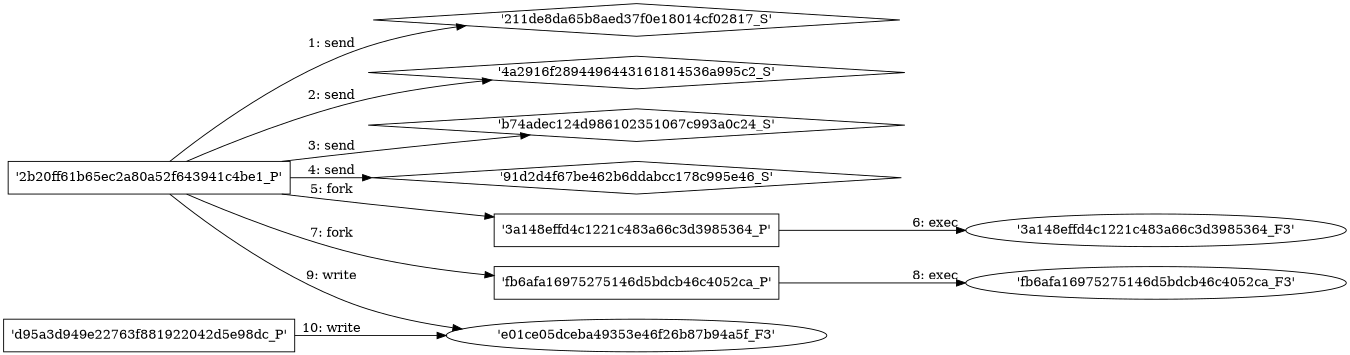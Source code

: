 digraph "D:\Learning\Paper\apt\基于CTI的攻击预警\Dataset\攻击图\ASGfromALLCTI\Threat Roundup for March 8 to March 15.dot" {
rankdir="LR"
size="9"
fixedsize="false"
splines="true"
nodesep=0.3
ranksep=0
fontsize=10
overlap="scalexy"
engine= "neato"
	"'211de8da65b8aed37f0e18014cf02817_S'" [node_type=Socket shape=diamond]
	"'2b20ff61b65ec2a80a52f643941c4be1_P'" [node_type=Process shape=box]
	"'2b20ff61b65ec2a80a52f643941c4be1_P'" -> "'211de8da65b8aed37f0e18014cf02817_S'" [label="1: send"]
	"'4a2916f2894496443161814536a995c2_S'" [node_type=Socket shape=diamond]
	"'2b20ff61b65ec2a80a52f643941c4be1_P'" [node_type=Process shape=box]
	"'2b20ff61b65ec2a80a52f643941c4be1_P'" -> "'4a2916f2894496443161814536a995c2_S'" [label="2: send"]
	"'b74adec124d986102351067c993a0c24_S'" [node_type=Socket shape=diamond]
	"'2b20ff61b65ec2a80a52f643941c4be1_P'" [node_type=Process shape=box]
	"'2b20ff61b65ec2a80a52f643941c4be1_P'" -> "'b74adec124d986102351067c993a0c24_S'" [label="3: send"]
	"'91d2d4f67be462b6ddabcc178c995e46_S'" [node_type=Socket shape=diamond]
	"'2b20ff61b65ec2a80a52f643941c4be1_P'" [node_type=Process shape=box]
	"'2b20ff61b65ec2a80a52f643941c4be1_P'" -> "'91d2d4f67be462b6ddabcc178c995e46_S'" [label="4: send"]
	"'2b20ff61b65ec2a80a52f643941c4be1_P'" [node_type=Process shape=box]
	"'3a148effd4c1221c483a66c3d3985364_P'" [node_type=Process shape=box]
	"'2b20ff61b65ec2a80a52f643941c4be1_P'" -> "'3a148effd4c1221c483a66c3d3985364_P'" [label="5: fork"]
	"'3a148effd4c1221c483a66c3d3985364_P'" [node_type=Process shape=box]
	"'3a148effd4c1221c483a66c3d3985364_F3'" [node_type=File shape=ellipse]
	"'3a148effd4c1221c483a66c3d3985364_P'" -> "'3a148effd4c1221c483a66c3d3985364_F3'" [label="6: exec"]
	"'2b20ff61b65ec2a80a52f643941c4be1_P'" [node_type=Process shape=box]
	"'fb6afa16975275146d5bdcb46c4052ca_P'" [node_type=Process shape=box]
	"'2b20ff61b65ec2a80a52f643941c4be1_P'" -> "'fb6afa16975275146d5bdcb46c4052ca_P'" [label="7: fork"]
	"'fb6afa16975275146d5bdcb46c4052ca_P'" [node_type=Process shape=box]
	"'fb6afa16975275146d5bdcb46c4052ca_F3'" [node_type=File shape=ellipse]
	"'fb6afa16975275146d5bdcb46c4052ca_P'" -> "'fb6afa16975275146d5bdcb46c4052ca_F3'" [label="8: exec"]
	"'e01ce05dceba49353e46f26b87b94a5f_F3'" [node_type=file shape=ellipse]
	"'2b20ff61b65ec2a80a52f643941c4be1_P'" [node_type=Process shape=box]
	"'2b20ff61b65ec2a80a52f643941c4be1_P'" -> "'e01ce05dceba49353e46f26b87b94a5f_F3'" [label="9: write"]
	"'e01ce05dceba49353e46f26b87b94a5f_F3'" [node_type=file shape=ellipse]
	"'d95a3d949e22763f881922042d5e98dc_P'" [node_type=Process shape=box]
	"'d95a3d949e22763f881922042d5e98dc_P'" -> "'e01ce05dceba49353e46f26b87b94a5f_F3'" [label="10: write"]
}
